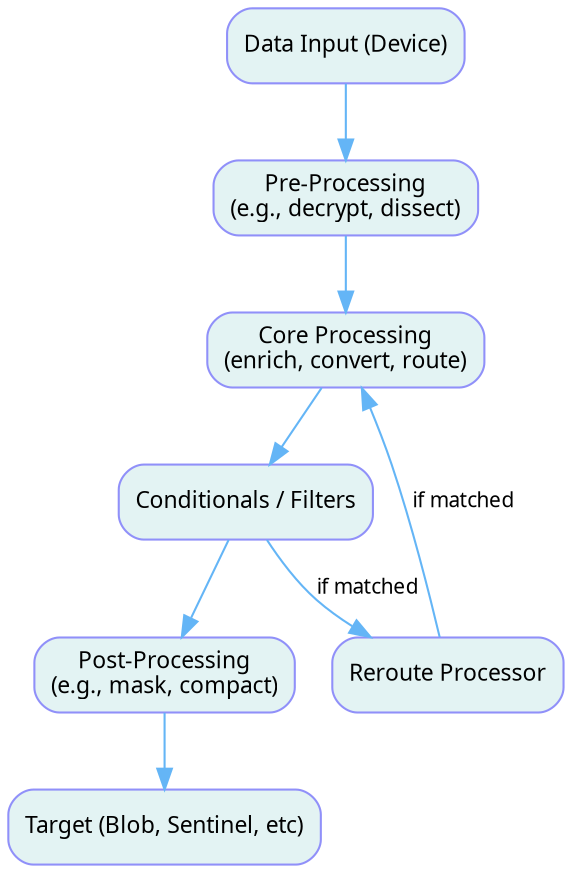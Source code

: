 digraph PipelineLifecycle {
  graph [fontname="Calibri", bgcolor="white", style="filled", fillcolor="#f9f9f9"];
  node [shape=box, style="filled,rounded", fontname="Calibri", fontsize=11, fillcolor="#e3f3f3", color="#9090f9"];
  edge [fontname="Calibri", fontsize=10, color="#64b5f6"];

  Input [label="Data Input (Device)"];
  PreProcessing [label="Pre-Processing\n(e.g., decrypt, dissect)"];
  CoreProcessors [label="Core Processing\n(enrich, convert, route)"];
  Conditional [label="Conditionals / Filters"];
  Reroute [label="Reroute Processor"];
  PostProcessing [label="Post-Processing\n(e.g., mask, compact)"];
  Target [label="Target (Blob, Sentinel, etc)"];

  Input -> PreProcessing -> CoreProcessors -> Conditional -> PostProcessing -> Target;
  Conditional -> Reroute -> CoreProcessors [label="if matched"];
}

